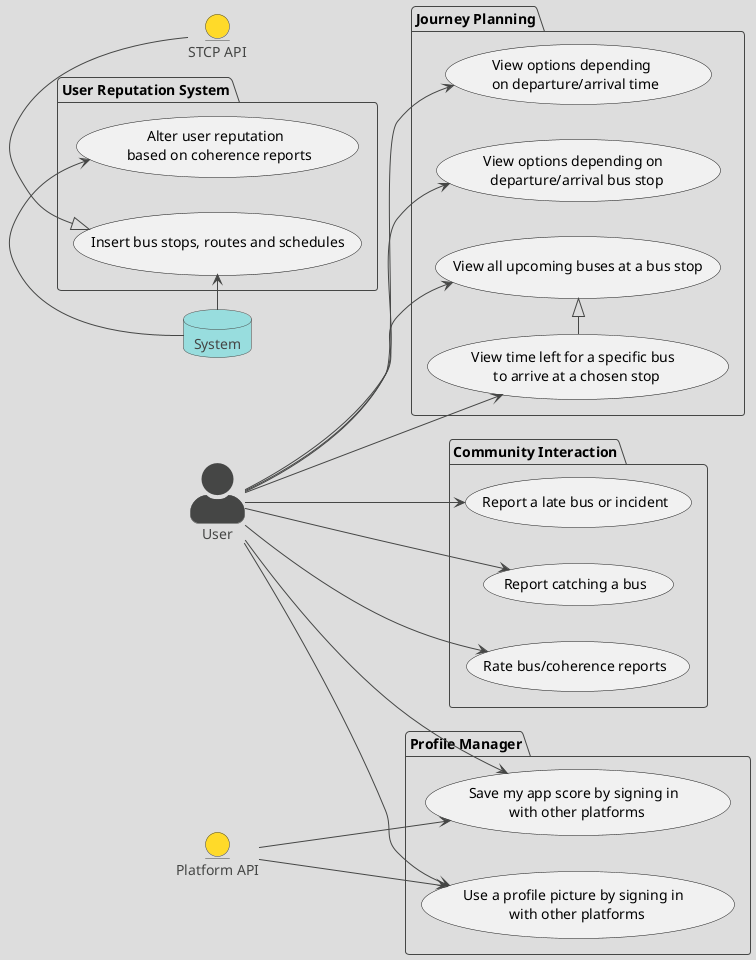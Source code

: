 @startuml Maze
skinparam actorStyle awesome
!theme toy
left to right direction 

actor "User" as user
database "System" as sys
entity "Platform API" as papi 
'hehe
entity "STCP API" as sapi

package "Journey Planning" {
    usecase "View all upcoming buses at a bus stop" as UC1
    usecase "View time left for a specific bus \n to arrive at a chosen stop" as UC2
    usecase "View options depending \n on departure/arrival time" as UC3
    usecase "View options depending on \n departure/arrival bus stop" as UC4
}

package "Community Interaction" {
    usecase "Report a late bus or incident" as UC5
    usecase "Report catching a bus" as UC6
    usecase "Rate bus/coherence reports" as UC7
}

package "User Reputation System" {
    usecase "Alter user reputation \n based on coherence reports" as UC8
    usecase "Insert bus stops, routes and schedules" as UC9
}

package "Profile Manager" {
    usecase "Save my app score by signing in \n with other platforms" as UC10
    usecase "Use a profile picture by signing in \n with other platforms" as UC11
}

UC2 -|> UC1

user --> UC1
user --> UC2
user --> UC3
user --> UC4

user --> UC5
user --> UC6
user --> UC7

sys  -> UC8
sys  -> UC9

user --> UC10
user --> UC11

sapi -|> UC9

papi --> UC10
papi --> UC11

@enduml

'ESTE PLANT UML TÁ BUÉ MAU PORQUE NAO SEI COMO COLOCAR AS CENAS NOS SITIOS QUE QUERO, DESCULPEM
' - ramos